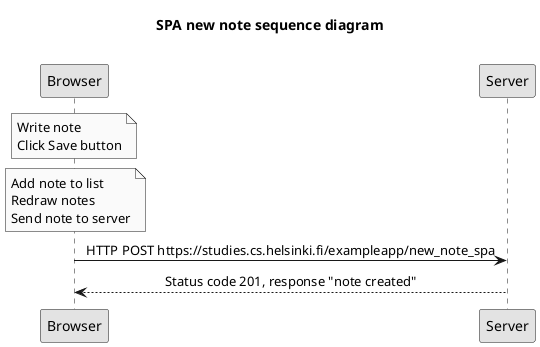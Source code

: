 @startuml 0.6 SPA new note
skinparam shadowing false
skinparam monochrome true
skinparam defaultFontName Courier Prime Code
skinparam sequenceMessageAlign center

title SPA new note sequence diagram\n

note over Browser: Write note\nClick Save button

note over Browser: Add note to list\nRedraw notes\nSend note to server

Browser -> Server: HTTP POST https://studies.cs.helsinki.fi/exampleapp/new_note_spa

Browser <-- Server: Status code 201, response "note created"

@enduml